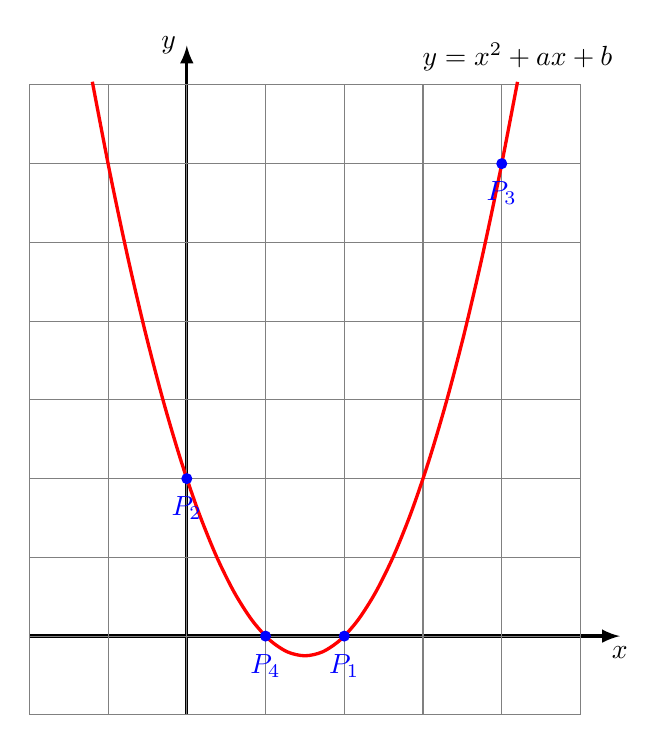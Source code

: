 \begin{tikzpicture}

\draw[->,>=latex, very thick] (-2,0)--(5.5,0) node[below] {$x$};
\draw[->,>=latex, very thick] (0,-1)--(0,7.5) node[left] {$y$};
\draw[gray] (-2,-1) grid (5,7);

\draw[domain=-1.2:4.2, red,very thick,smooth] plot (\x,\x*\x-3*\x+2) node[black, above]{$y=x^2 + ax+b$};


\foreach \i/\x/\y in {1/2/0, 2/0/2, 3/4/6, 4/1/0} { 
  \coordinate (A-\i) at (\x,\y);
  \fill[blue] (A-\i) circle (2pt) node[below=3pt]{$P_\i$};
}

\end{tikzpicture}